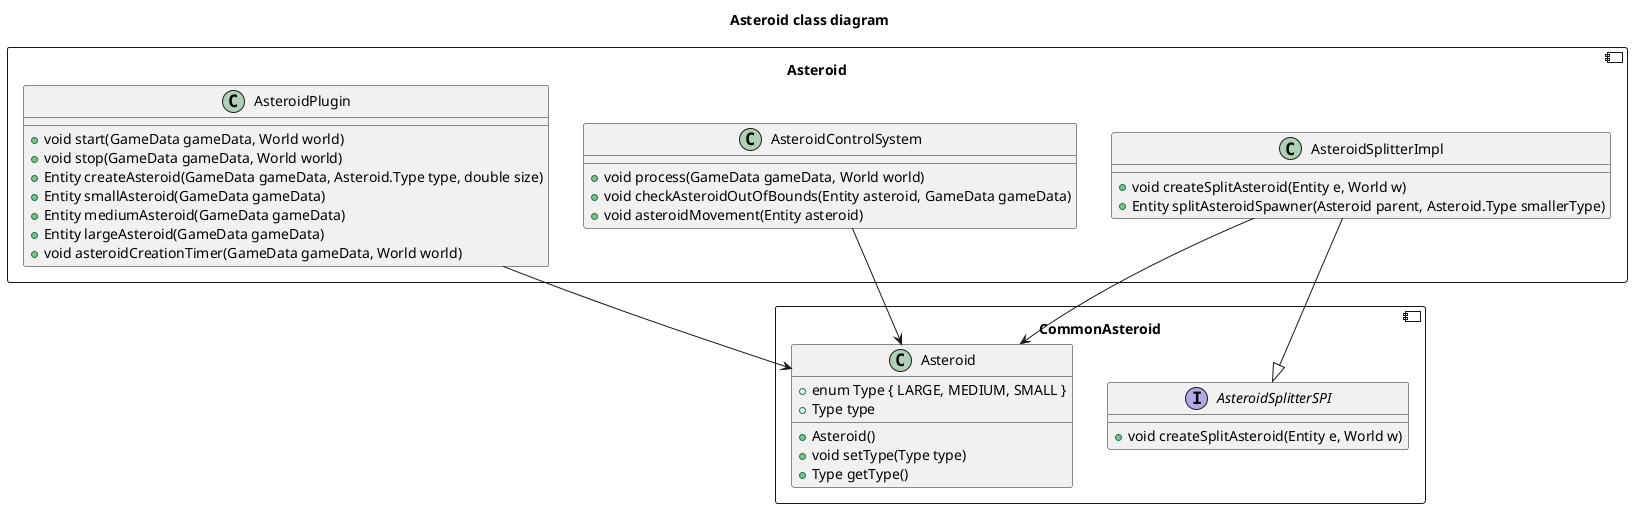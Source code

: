 @startuml
title "Asteroid class diagram"
component CommonAsteroid {
    interface AsteroidSplitterSPI {
        +void createSplitAsteroid(Entity e, World w)
    }

    class Asteroid {
        +enum Type { LARGE, MEDIUM, SMALL }
        +Type type
        +Asteroid()
        +void setType(Type type)
        +Type getType()
    }

}

component Asteroid {
    class AsteroidControlSystem {
        +void process(GameData gameData, World world)
        +void checkAsteroidOutOfBounds(Entity asteroid, GameData gameData)
        +void asteroidMovement(Entity asteroid)
    }

    class AsteroidPlugin {
        +void start(GameData gameData, World world)
        +void stop(GameData gameData, World world)
        +Entity createAsteroid(GameData gameData, Asteroid.Type type, double size)
        +Entity smallAsteroid(GameData gameData)
        +Entity mediumAsteroid(GameData gameData)
        +Entity largeAsteroid(GameData gameData)
        +void asteroidCreationTimer(GameData gameData, World world)
    }

    class AsteroidSplitterImpl {
        +void createSplitAsteroid(Entity e, World w)
        +Entity splitAsteroidSpawner(Asteroid parent, Asteroid.Type smallerType)
    }
}

AsteroidControlSystem --> CommonAsteroid.Asteroid
AsteroidPlugin --> CommonAsteroid.Asteroid
AsteroidSplitterImpl --|> CommonAsteroid.AsteroidSplitterSPI
AsteroidSplitterImpl --> CommonAsteroid.Asteroid


@enduml